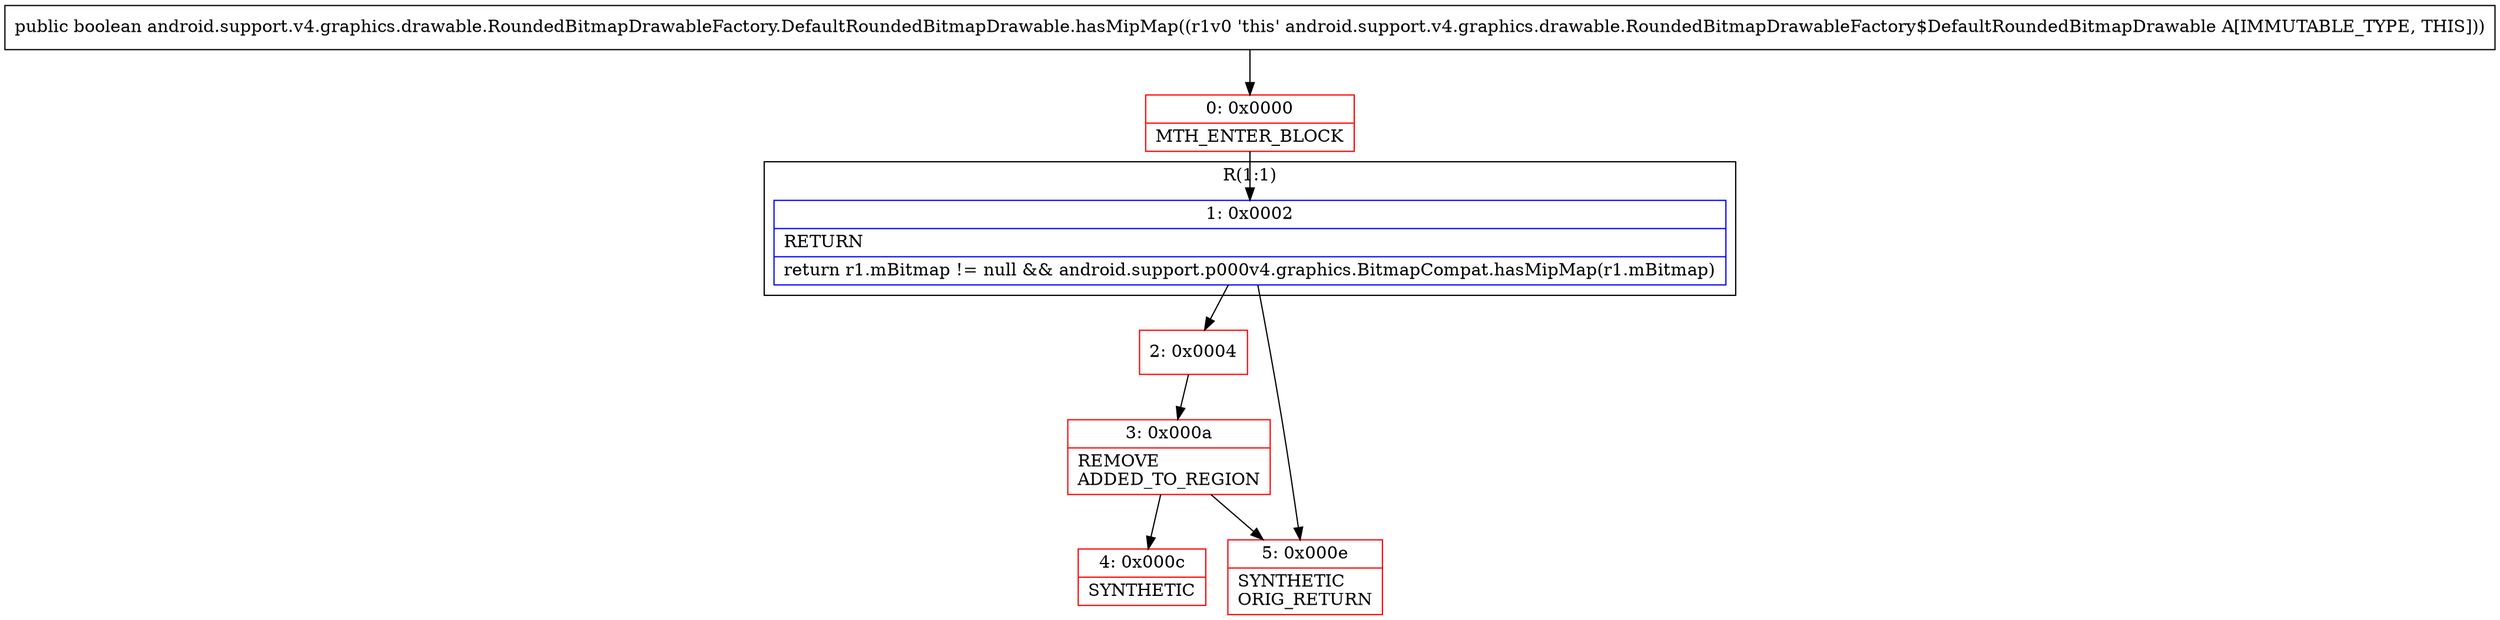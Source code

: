 digraph "CFG forandroid.support.v4.graphics.drawable.RoundedBitmapDrawableFactory.DefaultRoundedBitmapDrawable.hasMipMap()Z" {
subgraph cluster_Region_726129287 {
label = "R(1:1)";
node [shape=record,color=blue];
Node_1 [shape=record,label="{1\:\ 0x0002|RETURN\l|return r1.mBitmap != null && android.support.p000v4.graphics.BitmapCompat.hasMipMap(r1.mBitmap)\l}"];
}
Node_0 [shape=record,color=red,label="{0\:\ 0x0000|MTH_ENTER_BLOCK\l}"];
Node_2 [shape=record,color=red,label="{2\:\ 0x0004}"];
Node_3 [shape=record,color=red,label="{3\:\ 0x000a|REMOVE\lADDED_TO_REGION\l}"];
Node_4 [shape=record,color=red,label="{4\:\ 0x000c|SYNTHETIC\l}"];
Node_5 [shape=record,color=red,label="{5\:\ 0x000e|SYNTHETIC\lORIG_RETURN\l}"];
MethodNode[shape=record,label="{public boolean android.support.v4.graphics.drawable.RoundedBitmapDrawableFactory.DefaultRoundedBitmapDrawable.hasMipMap((r1v0 'this' android.support.v4.graphics.drawable.RoundedBitmapDrawableFactory$DefaultRoundedBitmapDrawable A[IMMUTABLE_TYPE, THIS])) }"];
MethodNode -> Node_0;
Node_1 -> Node_2;
Node_1 -> Node_5;
Node_0 -> Node_1;
Node_2 -> Node_3;
Node_3 -> Node_4;
Node_3 -> Node_5;
}

